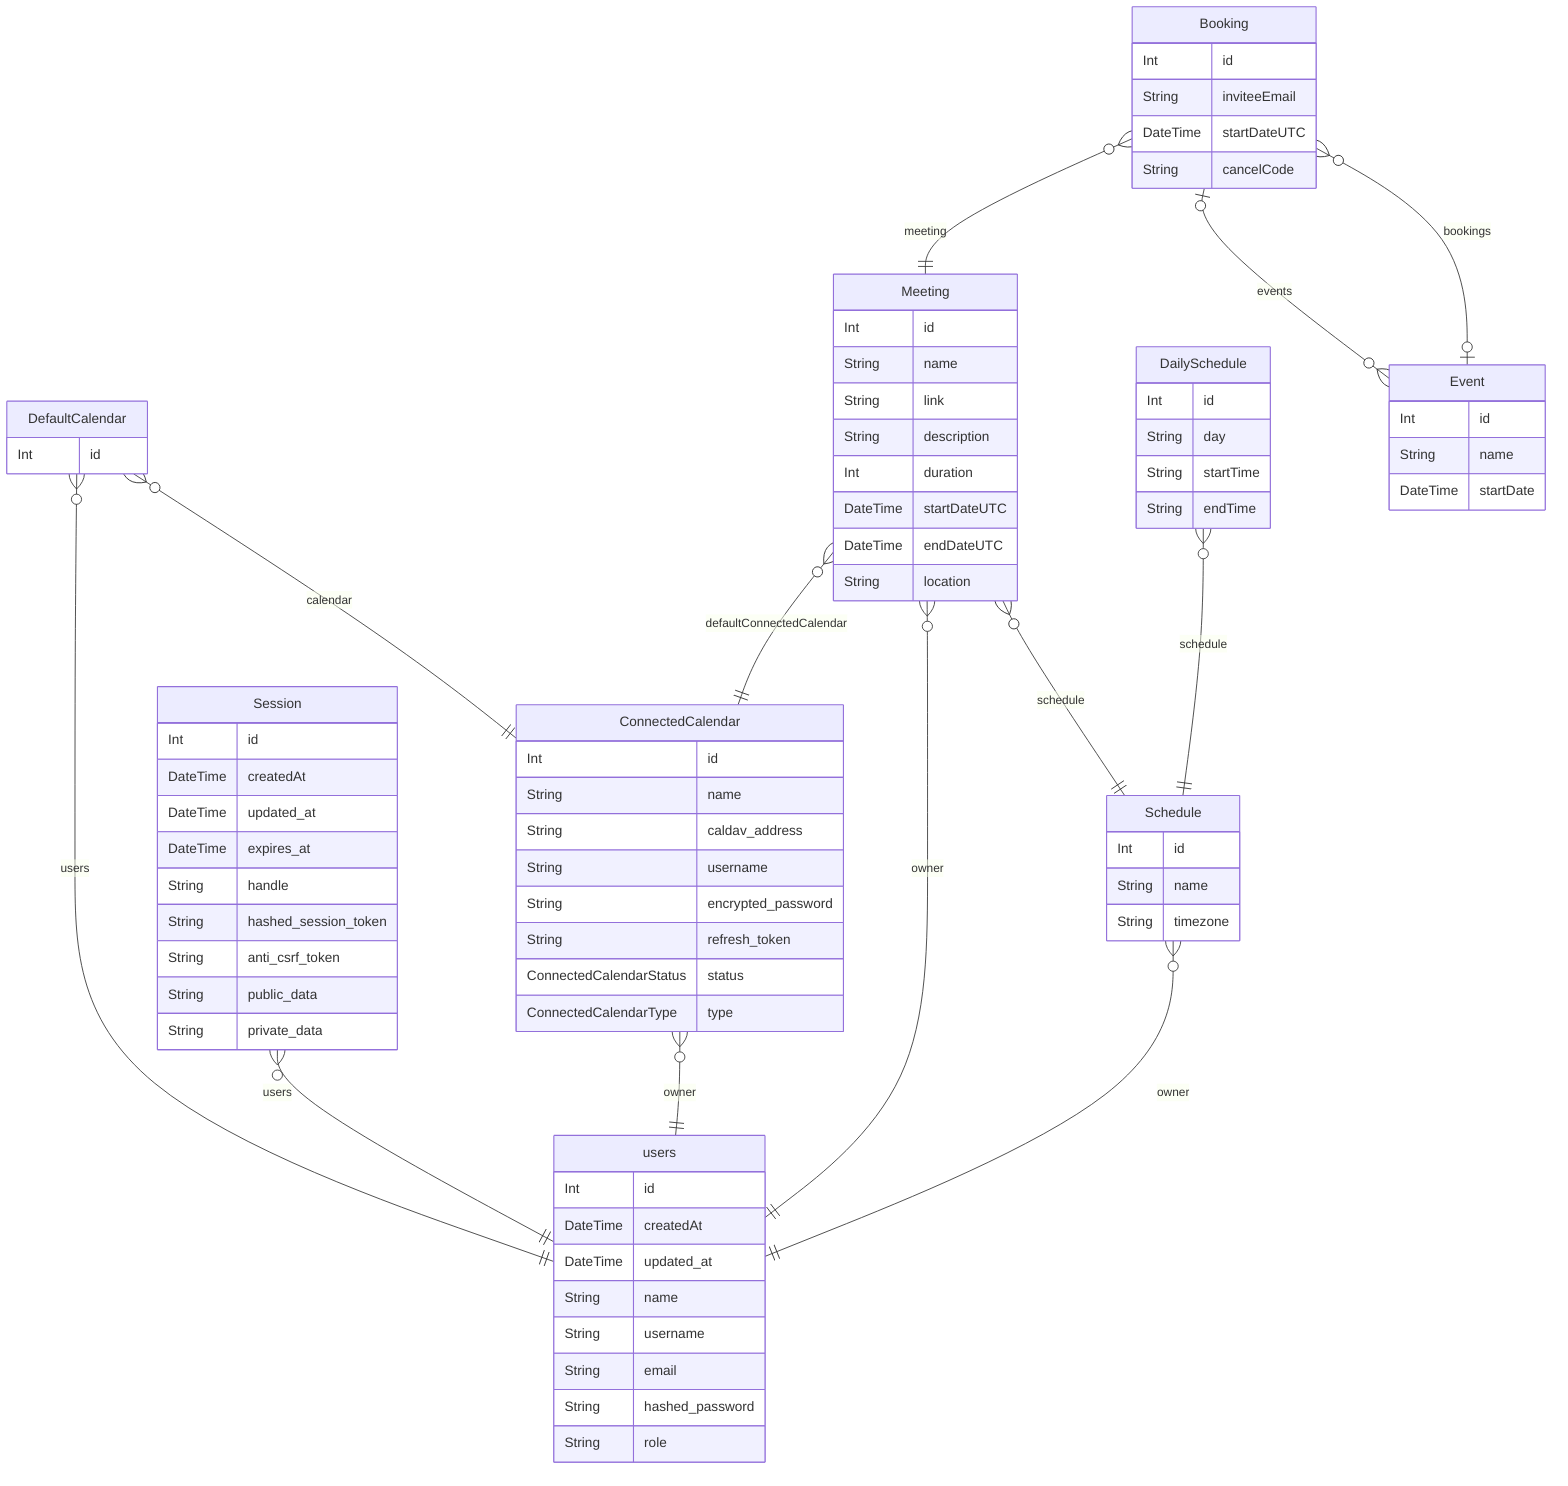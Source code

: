 erDiagram
  users {
      Int id
    DateTime createdAt
    DateTime updated_at
    String name
    String username
    String email
    String hashed_password
    String role
    }
  

  DefaultCalendar {
      Int id
    }
  

  Session {
      Int id
    DateTime createdAt
    DateTime updated_at
    DateTime expires_at
    String handle
    String hashed_session_token
    String anti_csrf_token
    String public_data
    String private_data
    }
  

  ConnectedCalendar {
      Int id
    String name
    String caldav_address
    String username
    String encrypted_password
    String refresh_token
    ConnectedCalendarStatus status
    ConnectedCalendarType type
    }
  

  Meeting {
      Int id
    String name
    String link
    String description
    Int duration
    DateTime startDateUTC
    DateTime endDateUTC
    String location
    }
  

  DailySchedule {
      Int id
    String day
    String startTime
    String endTime
    }
  

  Schedule {
      Int id
    String name
    String timezone
    }
  

  Booking {
      Int id
    String inviteeEmail
    DateTime startDateUTC
    String cancelCode
    }
  

  Event {
      Int id
    String name
    DateTime startDate
    }
  
    DefaultCalendar o{--|| users : "users"
    DefaultCalendar o{--|| ConnectedCalendar : "calendar"
    Session o{--|| users : "users"
    ConnectedCalendar o{--|| users : "owner"
    Meeting o{--|| users : "owner"
    Meeting o{--|| Schedule : "schedule"
    Meeting o{--|| ConnectedCalendar : "defaultConnectedCalendar"
    DailySchedule o{--|| Schedule : "schedule"
    Schedule o{--|| users : "owner"
    Booking o{--|| Meeting : "meeting"
    Booking o|--}o Event : "events"
    Event o|--}o Booking : "bookings"